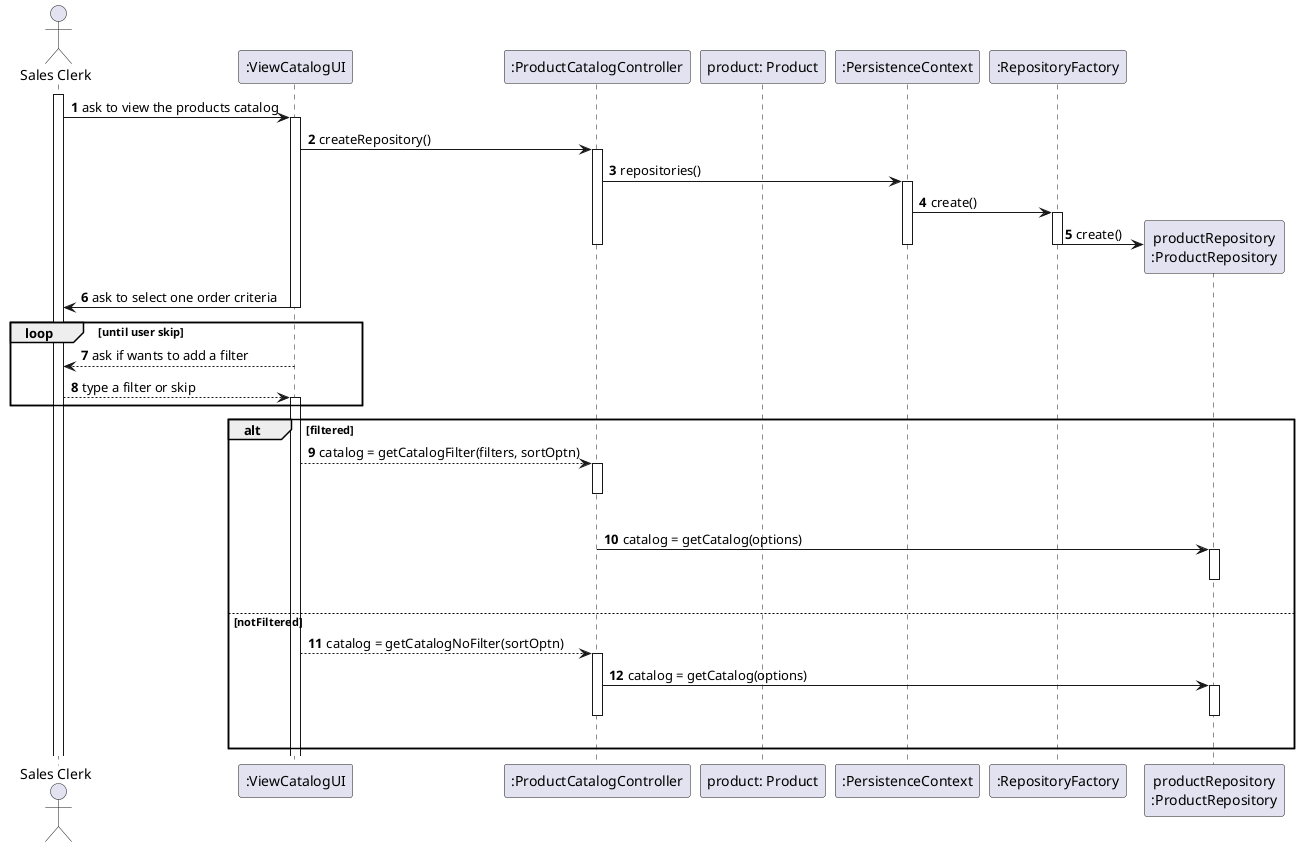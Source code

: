 @startuml
'https://plantuml.com/sequence-diagram

autonumber
'hide footbox
actor "Sales Clerk" as SC
participant ":ViewCatalogUI" as CUI
participant ":ProductCatalogController" as PCC
participant "product: Product" as P
participant ":PersistenceContext" as PC
participant ":RepositoryFactory" as RF
participant "productRepository\n:ProductRepository" as PR


autonumber
activate SC
SC -> CUI: ask to view the products catalog
activate CUI
CUI -> PCC: createRepository()
activate PCC
PCC -> PC : repositories()
activate PC
PC -> RF : create()
activate RF
RF -> PR** : create()
deactivate RF
deactivate PC
deactivate PCC
CUI -> SC: ask to select one order criteria
deactivate CUI
loop until user skip
CUI --> SC: ask if wants to add a filter
SC --> CUI: type a filter or skip
activate CUI
end loop

alt filtered
CUI --> PCC: catalog = getCatalogFilter(filters, sortOptn)
activate PCC
|||
deactivate PCC

PCC -> PR: catalog = getCatalog(options)
activate PR
|||
deactivate PR
deactivate PCC

else notFiltered
CUI --> PCC: catalog = getCatalogNoFilter(sortOptn)
activate PCC

PCC -> PR: catalog = getCatalog(options)
activate PR
|||
deactivate PR
deactivate PCC

end


@endumll